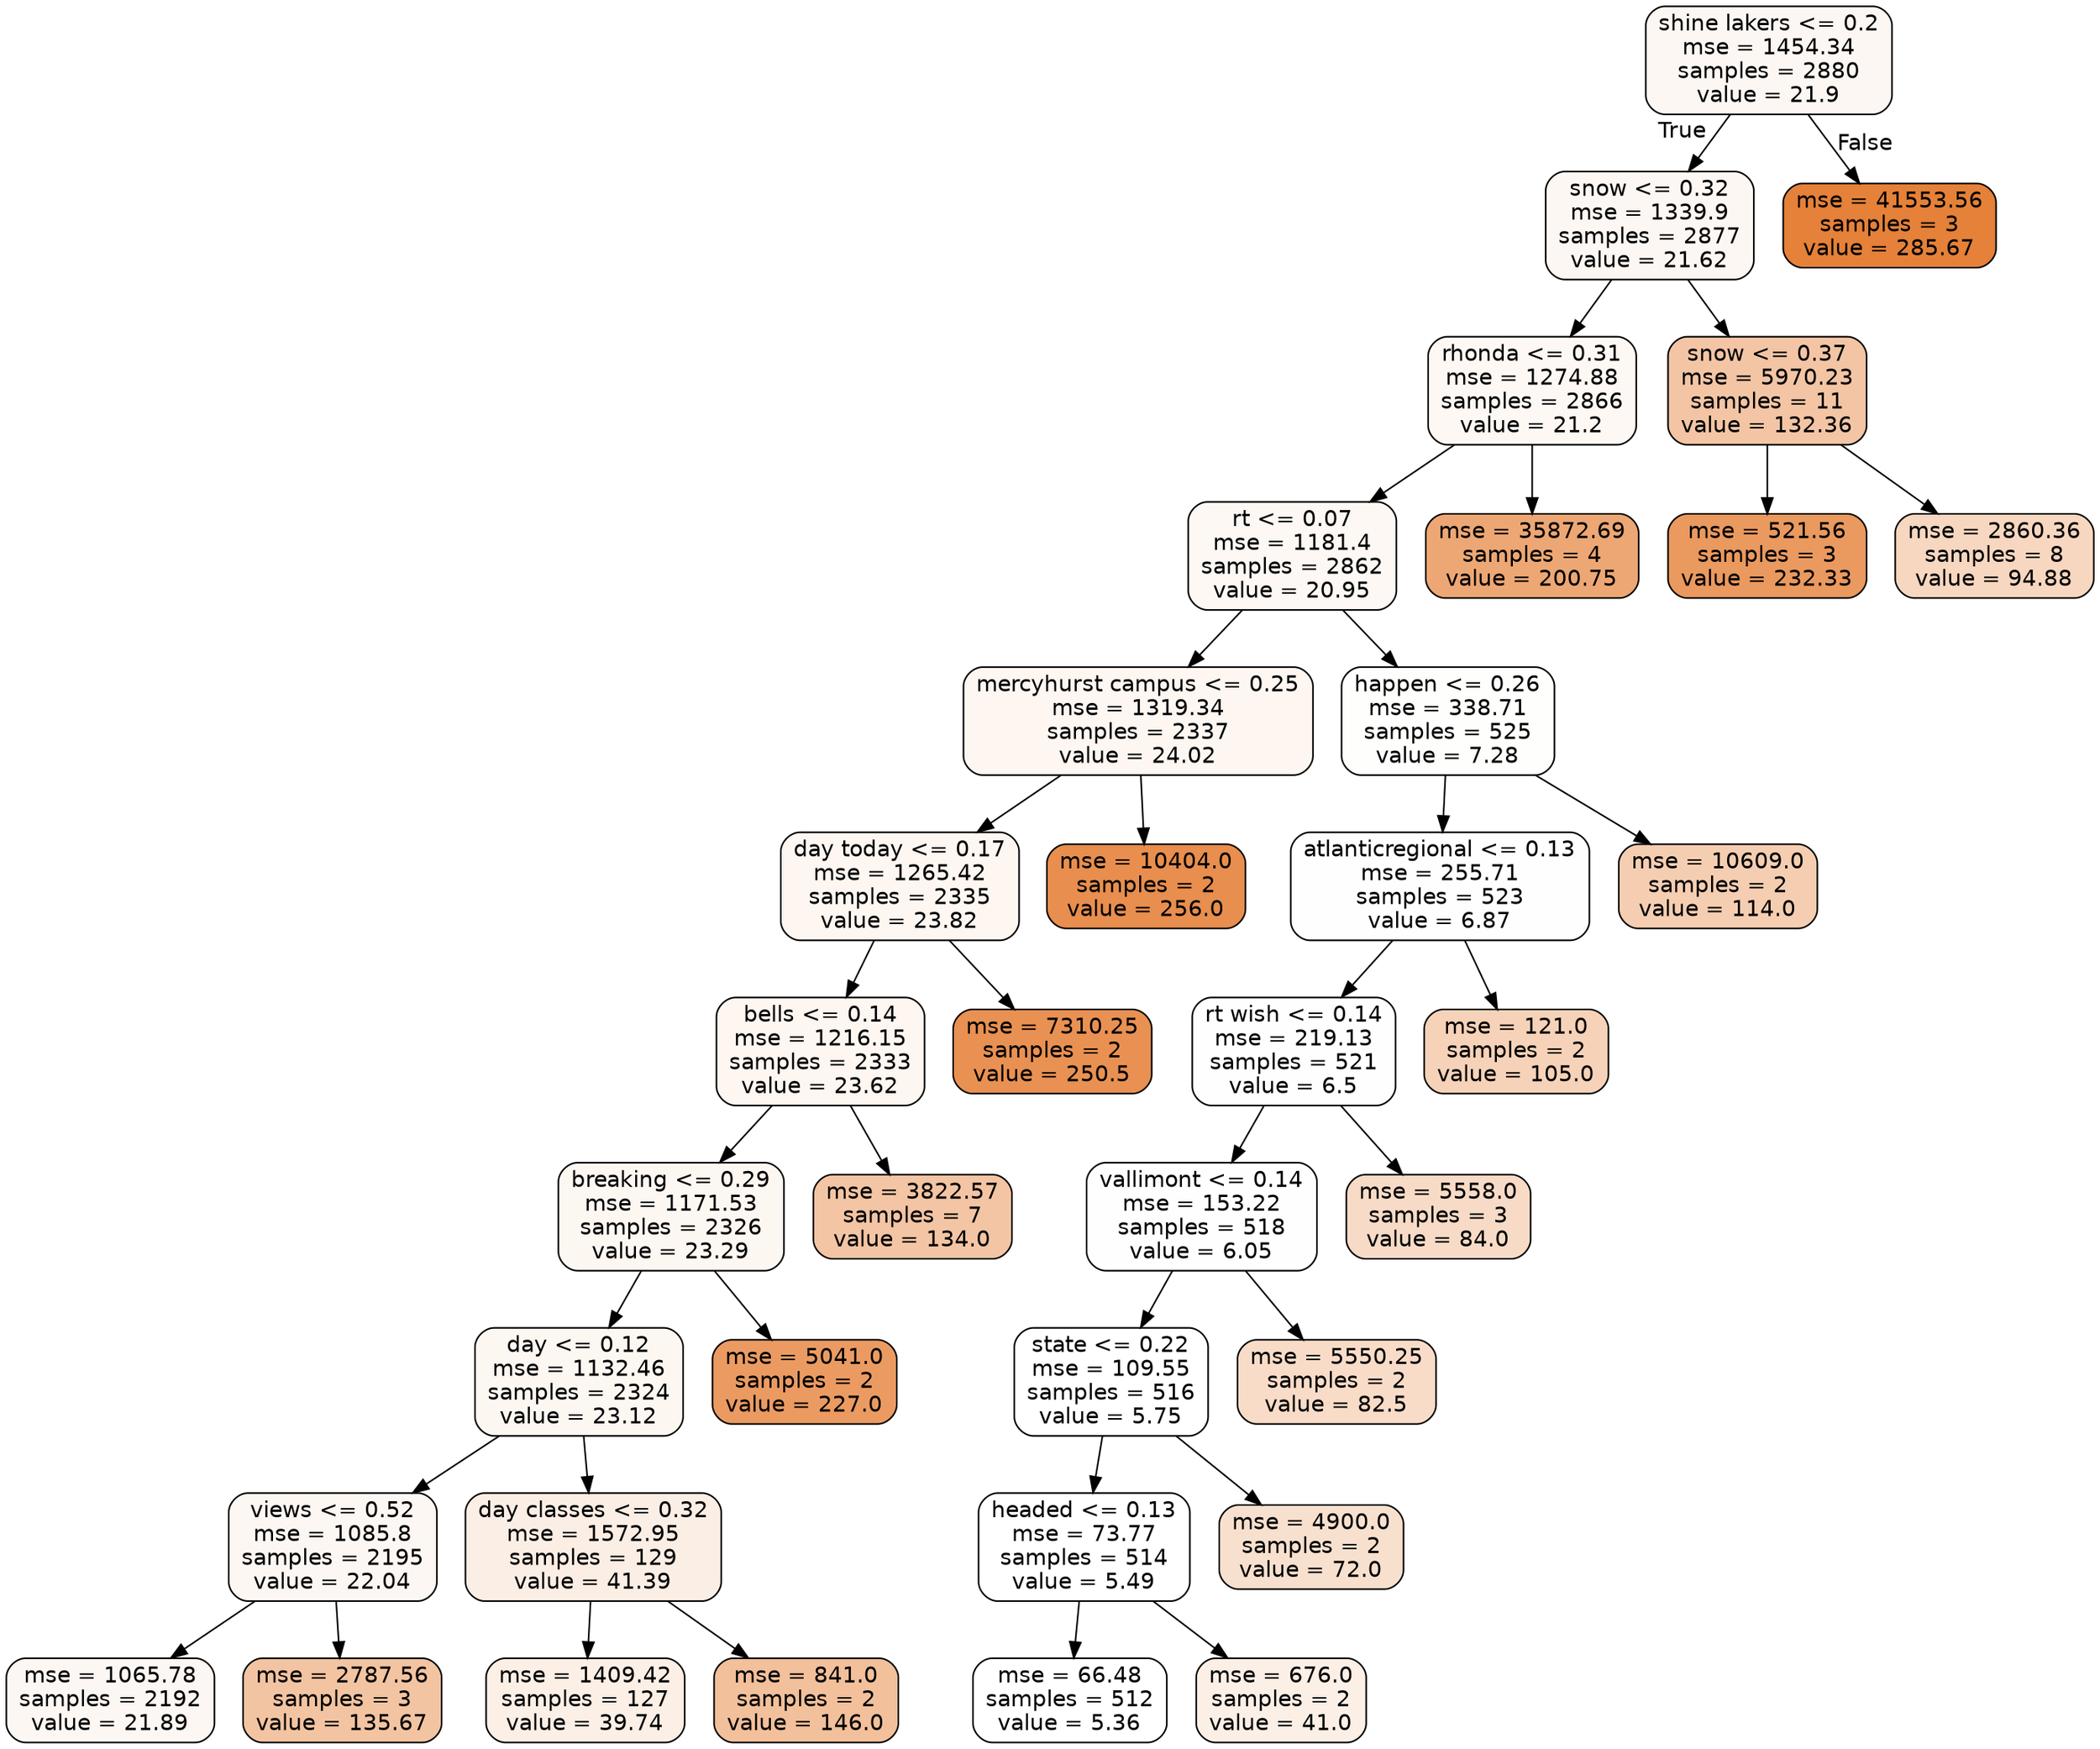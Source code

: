 digraph Tree {
node [shape=box, style="filled, rounded", color="black", fontname=helvetica] ;
edge [fontname=helvetica] ;
0 [label="shine lakers <= 0.2\nmse = 1454.34\nsamples = 2880\nvalue = 21.9", fillcolor="#e581390f"] ;
1 [label="snow <= 0.32\nmse = 1339.9\nsamples = 2877\nvalue = 21.62", fillcolor="#e581390f"] ;
0 -> 1 [labeldistance=2.5, labelangle=45, headlabel="True"] ;
2 [label="rhonda <= 0.31\nmse = 1274.88\nsamples = 2866\nvalue = 21.2", fillcolor="#e581390e"] ;
1 -> 2 ;
3 [label="rt <= 0.07\nmse = 1181.4\nsamples = 2862\nvalue = 20.95", fillcolor="#e581390e"] ;
2 -> 3 ;
4 [label="mercyhurst campus <= 0.25\nmse = 1319.34\nsamples = 2337\nvalue = 24.02", fillcolor="#e5813911"] ;
3 -> 4 ;
5 [label="day today <= 0.17\nmse = 1265.42\nsamples = 2335\nvalue = 23.82", fillcolor="#e5813911"] ;
4 -> 5 ;
6 [label="bells <= 0.14\nmse = 1216.15\nsamples = 2333\nvalue = 23.62", fillcolor="#e5813911"] ;
5 -> 6 ;
7 [label="breaking <= 0.29\nmse = 1171.53\nsamples = 2326\nvalue = 23.29", fillcolor="#e5813910"] ;
6 -> 7 ;
8 [label="day <= 0.12\nmse = 1132.46\nsamples = 2324\nvalue = 23.12", fillcolor="#e5813910"] ;
7 -> 8 ;
9 [label="views <= 0.52\nmse = 1085.8\nsamples = 2195\nvalue = 22.04", fillcolor="#e581390f"] ;
8 -> 9 ;
10 [label="mse = 1065.78\nsamples = 2192\nvalue = 21.89", fillcolor="#e581390f"] ;
9 -> 10 ;
11 [label="mse = 2787.56\nsamples = 3\nvalue = 135.67", fillcolor="#e5813977"] ;
9 -> 11 ;
12 [label="day classes <= 0.32\nmse = 1572.95\nsamples = 129\nvalue = 41.39", fillcolor="#e5813921"] ;
8 -> 12 ;
13 [label="mse = 1409.42\nsamples = 127\nvalue = 39.74", fillcolor="#e581391f"] ;
12 -> 13 ;
14 [label="mse = 841.0\nsamples = 2\nvalue = 146.0", fillcolor="#e5813980"] ;
12 -> 14 ;
15 [label="mse = 5041.0\nsamples = 2\nvalue = 227.0", fillcolor="#e58139ca"] ;
7 -> 15 ;
16 [label="mse = 3822.57\nsamples = 7\nvalue = 134.0", fillcolor="#e5813975"] ;
6 -> 16 ;
17 [label="mse = 7310.25\nsamples = 2\nvalue = 250.5", fillcolor="#e58139df"] ;
5 -> 17 ;
18 [label="mse = 10404.0\nsamples = 2\nvalue = 256.0", fillcolor="#e58139e4"] ;
4 -> 18 ;
19 [label="happen <= 0.26\nmse = 338.71\nsamples = 525\nvalue = 7.28", fillcolor="#e5813902"] ;
3 -> 19 ;
20 [label="atlanticregional <= 0.13\nmse = 255.71\nsamples = 523\nvalue = 6.87", fillcolor="#e5813901"] ;
19 -> 20 ;
21 [label="rt wish <= 0.14\nmse = 219.13\nsamples = 521\nvalue = 6.5", fillcolor="#e5813901"] ;
20 -> 21 ;
22 [label="vallimont <= 0.14\nmse = 153.22\nsamples = 518\nvalue = 6.05", fillcolor="#e5813901"] ;
21 -> 22 ;
23 [label="state <= 0.22\nmse = 109.55\nsamples = 516\nvalue = 5.75", fillcolor="#e5813900"] ;
22 -> 23 ;
24 [label="headed <= 0.13\nmse = 73.77\nsamples = 514\nvalue = 5.49", fillcolor="#e5813900"] ;
23 -> 24 ;
25 [label="mse = 66.48\nsamples = 512\nvalue = 5.36", fillcolor="#e5813900"] ;
24 -> 25 ;
26 [label="mse = 676.0\nsamples = 2\nvalue = 41.0", fillcolor="#e5813920"] ;
24 -> 26 ;
27 [label="mse = 4900.0\nsamples = 2\nvalue = 72.0", fillcolor="#e581393d"] ;
23 -> 27 ;
28 [label="mse = 5550.25\nsamples = 2\nvalue = 82.5", fillcolor="#e5813946"] ;
22 -> 28 ;
29 [label="mse = 5558.0\nsamples = 3\nvalue = 84.0", fillcolor="#e5813948"] ;
21 -> 29 ;
30 [label="mse = 121.0\nsamples = 2\nvalue = 105.0", fillcolor="#e581395b"] ;
20 -> 30 ;
31 [label="mse = 10609.0\nsamples = 2\nvalue = 114.0", fillcolor="#e5813963"] ;
19 -> 31 ;
32 [label="mse = 35872.69\nsamples = 4\nvalue = 200.75", fillcolor="#e58139b2"] ;
2 -> 32 ;
33 [label="snow <= 0.37\nmse = 5970.23\nsamples = 11\nvalue = 132.36", fillcolor="#e5813974"] ;
1 -> 33 ;
34 [label="mse = 521.56\nsamples = 3\nvalue = 232.33", fillcolor="#e58139ce"] ;
33 -> 34 ;
35 [label="mse = 2860.36\nsamples = 8\nvalue = 94.88", fillcolor="#e5813951"] ;
33 -> 35 ;
36 [label="mse = 41553.56\nsamples = 3\nvalue = 285.67", fillcolor="#e58139ff"] ;
0 -> 36 [labeldistance=2.5, labelangle=-45, headlabel="False"] ;
}